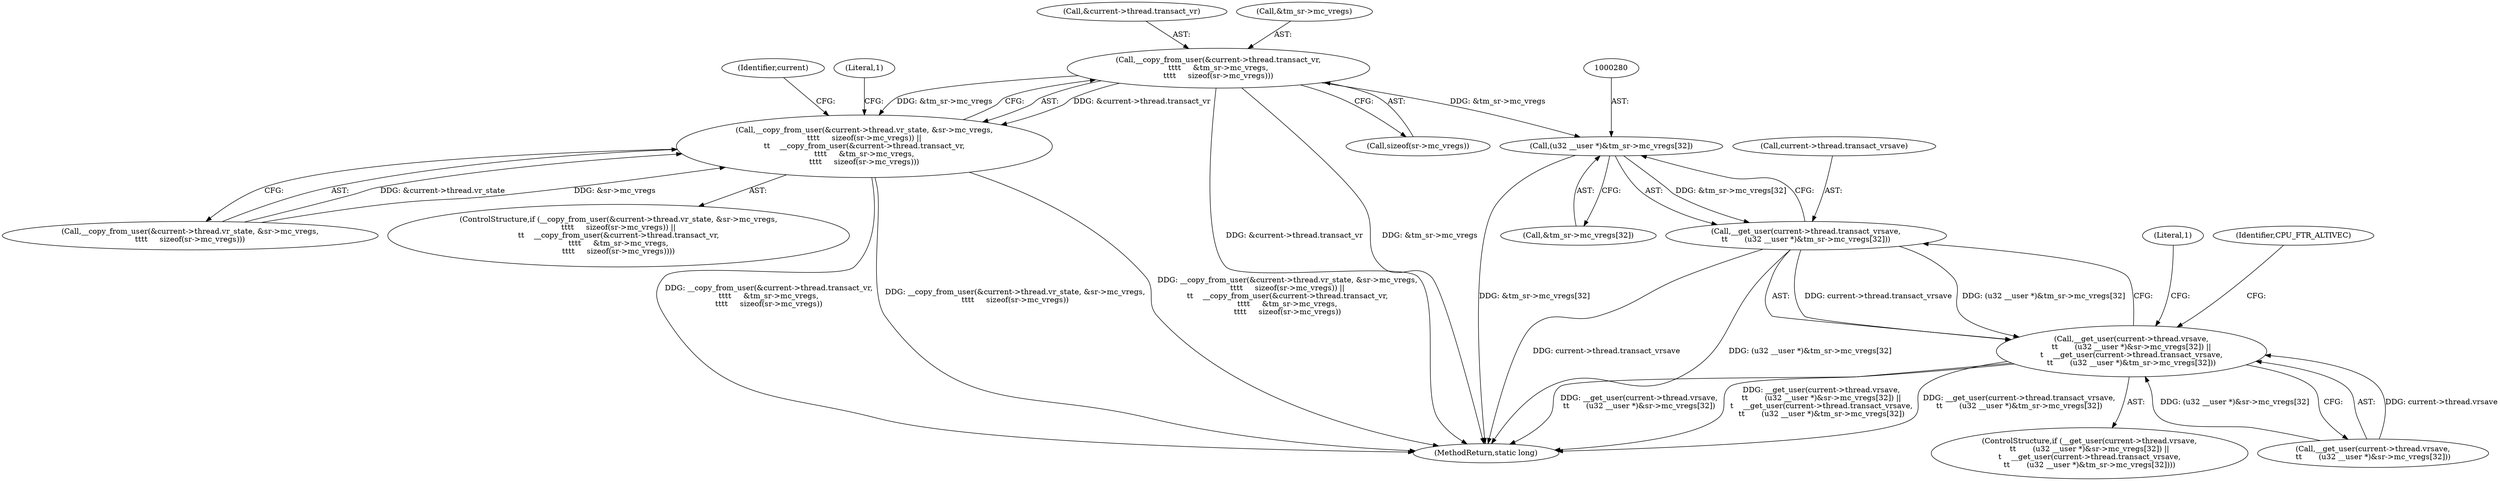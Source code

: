 digraph "0_linux_d2b9d2a5ad5ef04ff978c9923d19730cb05efd55@API" {
"1000208" [label="(Call,__copy_from_user(&current->thread.transact_vr,\n\t\t\t\t     &tm_sr->mc_vregs,\n\t\t\t\t     sizeof(sr->mc_vregs)))"];
"1000192" [label="(Call,__copy_from_user(&current->thread.vr_state, &sr->mc_vregs,\n\t\t\t\t     sizeof(sr->mc_vregs)) ||\n\t\t    __copy_from_user(&current->thread.transact_vr,\n\t\t\t\t     &tm_sr->mc_vregs,\n\t\t\t\t     sizeof(sr->mc_vregs)))"];
"1000279" [label="(Call,(u32 __user *)&tm_sr->mc_vregs[32])"];
"1000273" [label="(Call,__get_user(current->thread.transact_vrsave,\n\t\t       (u32 __user *)&tm_sr->mc_vregs[32]))"];
"1000258" [label="(Call,__get_user(current->thread.vrsave,\n\t\t       (u32 __user *)&sr->mc_vregs[32]) ||\n\t    __get_user(current->thread.transact_vrsave,\n\t\t       (u32 __user *)&tm_sr->mc_vregs[32]))"];
"1000209" [label="(Call,&current->thread.transact_vr)"];
"1000224" [label="(Literal,1)"];
"1000281" [label="(Call,&tm_sr->mc_vregs[32])"];
"1000258" [label="(Call,__get_user(current->thread.vrsave,\n\t\t       (u32 __user *)&sr->mc_vregs[32]) ||\n\t    __get_user(current->thread.transact_vrsave,\n\t\t       (u32 __user *)&tm_sr->mc_vregs[32]))"];
"1000259" [label="(Call,__get_user(current->thread.vrsave,\n\t\t       (u32 __user *)&sr->mc_vregs[32]))"];
"1000288" [label="(Literal,1)"];
"1000192" [label="(Call,__copy_from_user(&current->thread.vr_state, &sr->mc_vregs,\n\t\t\t\t     sizeof(sr->mc_vregs)) ||\n\t\t    __copy_from_user(&current->thread.transact_vr,\n\t\t\t\t     &tm_sr->mc_vregs,\n\t\t\t\t     sizeof(sr->mc_vregs)))"];
"1000208" [label="(Call,__copy_from_user(&current->thread.transact_vr,\n\t\t\t\t     &tm_sr->mc_vregs,\n\t\t\t\t     sizeof(sr->mc_vregs)))"];
"1000257" [label="(ControlStructure,if (__get_user(current->thread.vrsave,\n\t\t       (u32 __user *)&sr->mc_vregs[32]) ||\n\t    __get_user(current->thread.transact_vrsave,\n\t\t       (u32 __user *)&tm_sr->mc_vregs[32])))"];
"1000279" [label="(Call,(u32 __user *)&tm_sr->mc_vregs[32])"];
"1000191" [label="(ControlStructure,if (__copy_from_user(&current->thread.vr_state, &sr->mc_vregs,\n\t\t\t\t     sizeof(sr->mc_vregs)) ||\n\t\t    __copy_from_user(&current->thread.transact_vr,\n\t\t\t\t     &tm_sr->mc_vregs,\n\t\t\t\t     sizeof(sr->mc_vregs))))"];
"1000273" [label="(Call,__get_user(current->thread.transact_vrsave,\n\t\t       (u32 __user *)&tm_sr->mc_vregs[32]))"];
"1000193" [label="(Call,__copy_from_user(&current->thread.vr_state, &sr->mc_vregs,\n\t\t\t\t     sizeof(sr->mc_vregs)))"];
"1000291" [label="(Identifier,CPU_FTR_ALTIVEC)"];
"1000219" [label="(Call,sizeof(sr->mc_vregs))"];
"1000540" [label="(MethodReturn,static long)"];
"1000215" [label="(Call,&tm_sr->mc_vregs)"];
"1000274" [label="(Call,current->thread.transact_vrsave)"];
"1000262" [label="(Identifier,current)"];
"1000208" -> "1000192"  [label="AST: "];
"1000208" -> "1000219"  [label="CFG: "];
"1000209" -> "1000208"  [label="AST: "];
"1000215" -> "1000208"  [label="AST: "];
"1000219" -> "1000208"  [label="AST: "];
"1000192" -> "1000208"  [label="CFG: "];
"1000208" -> "1000540"  [label="DDG: &current->thread.transact_vr"];
"1000208" -> "1000540"  [label="DDG: &tm_sr->mc_vregs"];
"1000208" -> "1000192"  [label="DDG: &current->thread.transact_vr"];
"1000208" -> "1000192"  [label="DDG: &tm_sr->mc_vregs"];
"1000208" -> "1000279"  [label="DDG: &tm_sr->mc_vregs"];
"1000192" -> "1000191"  [label="AST: "];
"1000192" -> "1000193"  [label="CFG: "];
"1000193" -> "1000192"  [label="AST: "];
"1000224" -> "1000192"  [label="CFG: "];
"1000262" -> "1000192"  [label="CFG: "];
"1000192" -> "1000540"  [label="DDG: __copy_from_user(&current->thread.transact_vr,\n\t\t\t\t     &tm_sr->mc_vregs,\n\t\t\t\t     sizeof(sr->mc_vregs))"];
"1000192" -> "1000540"  [label="DDG: __copy_from_user(&current->thread.vr_state, &sr->mc_vregs,\n\t\t\t\t     sizeof(sr->mc_vregs))"];
"1000192" -> "1000540"  [label="DDG: __copy_from_user(&current->thread.vr_state, &sr->mc_vregs,\n\t\t\t\t     sizeof(sr->mc_vregs)) ||\n\t\t    __copy_from_user(&current->thread.transact_vr,\n\t\t\t\t     &tm_sr->mc_vregs,\n\t\t\t\t     sizeof(sr->mc_vregs))"];
"1000193" -> "1000192"  [label="DDG: &current->thread.vr_state"];
"1000193" -> "1000192"  [label="DDG: &sr->mc_vregs"];
"1000279" -> "1000273"  [label="AST: "];
"1000279" -> "1000281"  [label="CFG: "];
"1000280" -> "1000279"  [label="AST: "];
"1000281" -> "1000279"  [label="AST: "];
"1000273" -> "1000279"  [label="CFG: "];
"1000279" -> "1000540"  [label="DDG: &tm_sr->mc_vregs[32]"];
"1000279" -> "1000273"  [label="DDG: &tm_sr->mc_vregs[32]"];
"1000273" -> "1000258"  [label="AST: "];
"1000274" -> "1000273"  [label="AST: "];
"1000258" -> "1000273"  [label="CFG: "];
"1000273" -> "1000540"  [label="DDG: current->thread.transact_vrsave"];
"1000273" -> "1000540"  [label="DDG: (u32 __user *)&tm_sr->mc_vregs[32]"];
"1000273" -> "1000258"  [label="DDG: current->thread.transact_vrsave"];
"1000273" -> "1000258"  [label="DDG: (u32 __user *)&tm_sr->mc_vregs[32]"];
"1000258" -> "1000257"  [label="AST: "];
"1000258" -> "1000259"  [label="CFG: "];
"1000259" -> "1000258"  [label="AST: "];
"1000288" -> "1000258"  [label="CFG: "];
"1000291" -> "1000258"  [label="CFG: "];
"1000258" -> "1000540"  [label="DDG: __get_user(current->thread.vrsave,\n\t\t       (u32 __user *)&sr->mc_vregs[32])"];
"1000258" -> "1000540"  [label="DDG: __get_user(current->thread.vrsave,\n\t\t       (u32 __user *)&sr->mc_vregs[32]) ||\n\t    __get_user(current->thread.transact_vrsave,\n\t\t       (u32 __user *)&tm_sr->mc_vregs[32])"];
"1000258" -> "1000540"  [label="DDG: __get_user(current->thread.transact_vrsave,\n\t\t       (u32 __user *)&tm_sr->mc_vregs[32])"];
"1000259" -> "1000258"  [label="DDG: current->thread.vrsave"];
"1000259" -> "1000258"  [label="DDG: (u32 __user *)&sr->mc_vregs[32]"];
}
